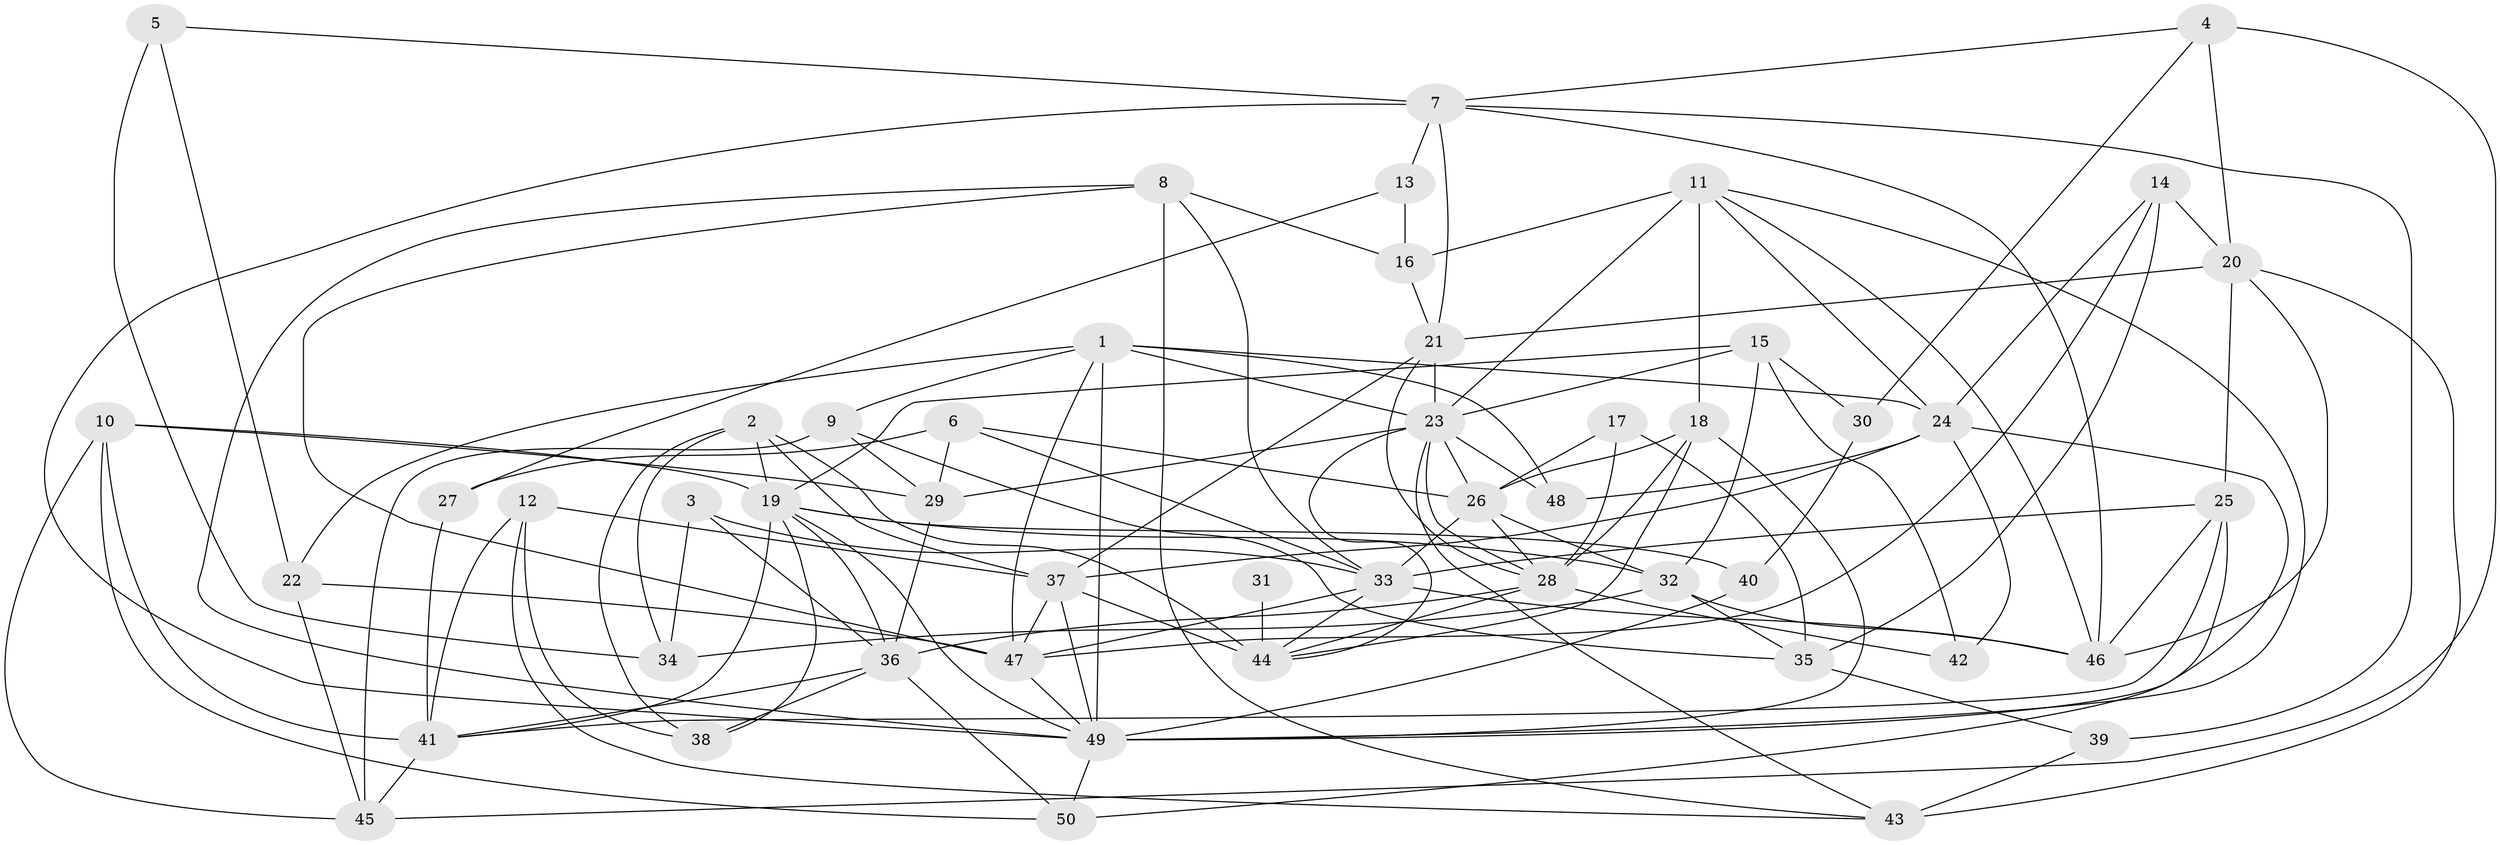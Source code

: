// original degree distribution, {4: 0.26262626262626265, 3: 0.2828282828282828, 5: 0.21212121212121213, 2: 0.12121212121212122, 6: 0.0707070707070707, 7: 0.04040404040404041, 9: 0.010101010101010102}
// Generated by graph-tools (version 1.1) at 2025/02/03/09/25 03:02:13]
// undirected, 50 vertices, 130 edges
graph export_dot {
graph [start="1"]
  node [color=gray90,style=filled];
  1;
  2;
  3;
  4;
  5;
  6;
  7;
  8;
  9;
  10;
  11;
  12;
  13;
  14;
  15;
  16;
  17;
  18;
  19;
  20;
  21;
  22;
  23;
  24;
  25;
  26;
  27;
  28;
  29;
  30;
  31;
  32;
  33;
  34;
  35;
  36;
  37;
  38;
  39;
  40;
  41;
  42;
  43;
  44;
  45;
  46;
  47;
  48;
  49;
  50;
  1 -- 9 [weight=1.0];
  1 -- 22 [weight=1.0];
  1 -- 23 [weight=1.0];
  1 -- 24 [weight=1.0];
  1 -- 47 [weight=1.0];
  1 -- 48 [weight=2.0];
  1 -- 49 [weight=1.0];
  2 -- 19 [weight=1.0];
  2 -- 34 [weight=1.0];
  2 -- 37 [weight=1.0];
  2 -- 38 [weight=1.0];
  2 -- 44 [weight=1.0];
  3 -- 33 [weight=1.0];
  3 -- 34 [weight=1.0];
  3 -- 36 [weight=1.0];
  4 -- 7 [weight=1.0];
  4 -- 20 [weight=1.0];
  4 -- 30 [weight=1.0];
  4 -- 45 [weight=1.0];
  5 -- 7 [weight=1.0];
  5 -- 22 [weight=1.0];
  5 -- 34 [weight=1.0];
  6 -- 26 [weight=1.0];
  6 -- 27 [weight=1.0];
  6 -- 29 [weight=1.0];
  6 -- 33 [weight=1.0];
  7 -- 13 [weight=1.0];
  7 -- 21 [weight=1.0];
  7 -- 39 [weight=1.0];
  7 -- 46 [weight=1.0];
  7 -- 49 [weight=2.0];
  8 -- 16 [weight=1.0];
  8 -- 33 [weight=1.0];
  8 -- 43 [weight=1.0];
  8 -- 47 [weight=1.0];
  8 -- 49 [weight=1.0];
  9 -- 29 [weight=1.0];
  9 -- 35 [weight=1.0];
  9 -- 45 [weight=1.0];
  10 -- 19 [weight=1.0];
  10 -- 29 [weight=1.0];
  10 -- 41 [weight=1.0];
  10 -- 45 [weight=2.0];
  10 -- 50 [weight=1.0];
  11 -- 16 [weight=2.0];
  11 -- 18 [weight=1.0];
  11 -- 23 [weight=1.0];
  11 -- 24 [weight=1.0];
  11 -- 46 [weight=1.0];
  11 -- 49 [weight=1.0];
  12 -- 37 [weight=1.0];
  12 -- 38 [weight=1.0];
  12 -- 41 [weight=1.0];
  12 -- 43 [weight=1.0];
  13 -- 16 [weight=1.0];
  13 -- 27 [weight=1.0];
  14 -- 20 [weight=1.0];
  14 -- 24 [weight=1.0];
  14 -- 35 [weight=1.0];
  14 -- 47 [weight=1.0];
  15 -- 19 [weight=1.0];
  15 -- 23 [weight=1.0];
  15 -- 30 [weight=1.0];
  15 -- 32 [weight=1.0];
  15 -- 42 [weight=1.0];
  16 -- 21 [weight=1.0];
  17 -- 26 [weight=1.0];
  17 -- 28 [weight=1.0];
  17 -- 35 [weight=1.0];
  18 -- 26 [weight=1.0];
  18 -- 28 [weight=1.0];
  18 -- 44 [weight=2.0];
  18 -- 49 [weight=1.0];
  19 -- 32 [weight=1.0];
  19 -- 36 [weight=1.0];
  19 -- 38 [weight=1.0];
  19 -- 40 [weight=1.0];
  19 -- 41 [weight=1.0];
  19 -- 49 [weight=1.0];
  20 -- 21 [weight=2.0];
  20 -- 25 [weight=2.0];
  20 -- 43 [weight=1.0];
  20 -- 46 [weight=1.0];
  21 -- 23 [weight=1.0];
  21 -- 28 [weight=1.0];
  21 -- 37 [weight=1.0];
  22 -- 45 [weight=1.0];
  22 -- 47 [weight=1.0];
  23 -- 26 [weight=1.0];
  23 -- 28 [weight=1.0];
  23 -- 29 [weight=1.0];
  23 -- 43 [weight=1.0];
  23 -- 44 [weight=1.0];
  23 -- 48 [weight=1.0];
  24 -- 37 [weight=1.0];
  24 -- 42 [weight=1.0];
  24 -- 48 [weight=1.0];
  24 -- 49 [weight=2.0];
  25 -- 33 [weight=1.0];
  25 -- 41 [weight=1.0];
  25 -- 46 [weight=1.0];
  25 -- 50 [weight=1.0];
  26 -- 28 [weight=1.0];
  26 -- 32 [weight=1.0];
  26 -- 33 [weight=1.0];
  27 -- 41 [weight=1.0];
  28 -- 36 [weight=1.0];
  28 -- 42 [weight=2.0];
  28 -- 44 [weight=1.0];
  29 -- 36 [weight=2.0];
  30 -- 40 [weight=1.0];
  31 -- 44 [weight=3.0];
  32 -- 34 [weight=1.0];
  32 -- 35 [weight=1.0];
  32 -- 46 [weight=1.0];
  33 -- 44 [weight=1.0];
  33 -- 46 [weight=1.0];
  33 -- 47 [weight=1.0];
  35 -- 39 [weight=2.0];
  36 -- 38 [weight=1.0];
  36 -- 41 [weight=1.0];
  36 -- 50 [weight=1.0];
  37 -- 44 [weight=2.0];
  37 -- 47 [weight=2.0];
  37 -- 49 [weight=1.0];
  39 -- 43 [weight=2.0];
  40 -- 49 [weight=2.0];
  41 -- 45 [weight=2.0];
  47 -- 49 [weight=1.0];
  49 -- 50 [weight=1.0];
}
